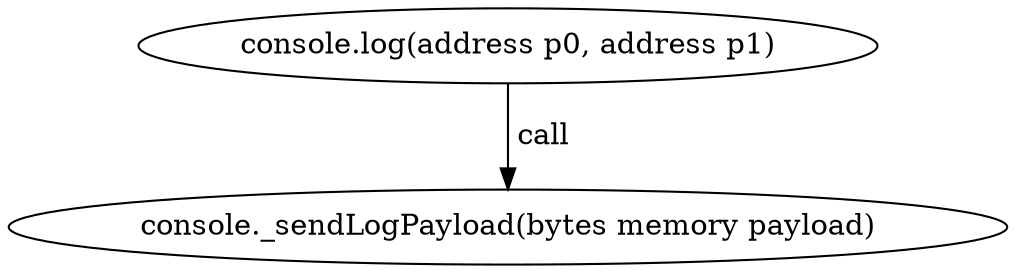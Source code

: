 digraph "" {
	graph [bb="0,0,413.08,124.8"];
	node [label="\N"];
	"console.log(address p0, address p1)"	 [height=0.5,
		pos="206.54,106.8",
		width=4.1278];
	"console._sendLogPayload(bytes memory payload)"	 [height=0.5,
		pos="206.54,18",
		width=5.7372];
	"console.log(address p0, address p1)" -> "console._sendLogPayload(bytes memory payload)" [key=call,
	label=" call",
	lp="218.39,62.4",
	pos="e,206.54,36.072 206.54,88.401 206.54,76.295 206.54,60.208 206.54,46.467"];
}
digraph "" {
	graph [bb="0,0,413.08,124.8"];
	node [label="\N"];
	"console.log(address p0, address p1)"	 [height=0.5,
		pos="206.54,106.8",
		width=4.1278];
	"console._sendLogPayload(bytes memory payload)"	 [height=0.5,
		pos="206.54,18",
		width=5.7372];
	"console.log(address p0, address p1)" -> "console._sendLogPayload(bytes memory payload)" [key=call,
	label=" call",
	lp="218.39,62.4",
	pos="e,206.54,36.072 206.54,88.401 206.54,76.295 206.54,60.208 206.54,46.467"];
}
